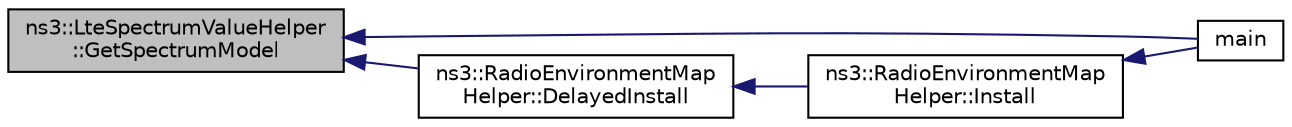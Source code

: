 digraph "ns3::LteSpectrumValueHelper::GetSpectrumModel"
{
  edge [fontname="Helvetica",fontsize="10",labelfontname="Helvetica",labelfontsize="10"];
  node [fontname="Helvetica",fontsize="10",shape=record];
  rankdir="LR";
  Node1 [label="ns3::LteSpectrumValueHelper\l::GetSpectrumModel",height=0.2,width=0.4,color="black", fillcolor="grey75", style="filled", fontcolor="black"];
  Node1 -> Node2 [dir="back",color="midnightblue",fontsize="10",style="solid"];
  Node2 [label="main",height=0.2,width=0.4,color="black", fillcolor="white", style="filled",URL="$d9/d7b/lena-distributed-ffr_8cc.html#a0ddf1224851353fc92bfbff6f499fa97"];
  Node1 -> Node3 [dir="back",color="midnightblue",fontsize="10",style="solid"];
  Node3 [label="ns3::RadioEnvironmentMap\lHelper::DelayedInstall",height=0.2,width=0.4,color="black", fillcolor="white", style="filled",URL="$de/d0e/classns3_1_1RadioEnvironmentMapHelper.html#ab8591d08fcb179f5ba004d05feded580"];
  Node3 -> Node4 [dir="back",color="midnightblue",fontsize="10",style="solid"];
  Node4 [label="ns3::RadioEnvironmentMap\lHelper::Install",height=0.2,width=0.4,color="black", fillcolor="white", style="filled",URL="$de/d0e/classns3_1_1RadioEnvironmentMapHelper.html#a0b15c982ea80037f9409d73654b48548"];
  Node4 -> Node2 [dir="back",color="midnightblue",fontsize="10",style="solid"];
}
